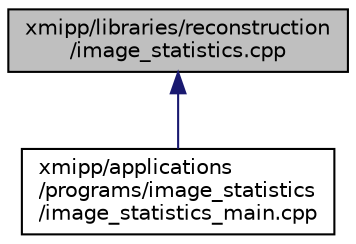 digraph "xmipp/libraries/reconstruction/image_statistics.cpp"
{
  edge [fontname="Helvetica",fontsize="10",labelfontname="Helvetica",labelfontsize="10"];
  node [fontname="Helvetica",fontsize="10",shape=record];
  Node81 [label="xmipp/libraries/reconstruction\l/image_statistics.cpp",height=0.2,width=0.4,color="black", fillcolor="grey75", style="filled", fontcolor="black"];
  Node81 -> Node82 [dir="back",color="midnightblue",fontsize="10",style="solid",fontname="Helvetica"];
  Node82 [label="xmipp/applications\l/programs/image_statistics\l/image_statistics_main.cpp",height=0.2,width=0.4,color="black", fillcolor="white", style="filled",URL="$image__statistics__main_8cpp.html"];
}
